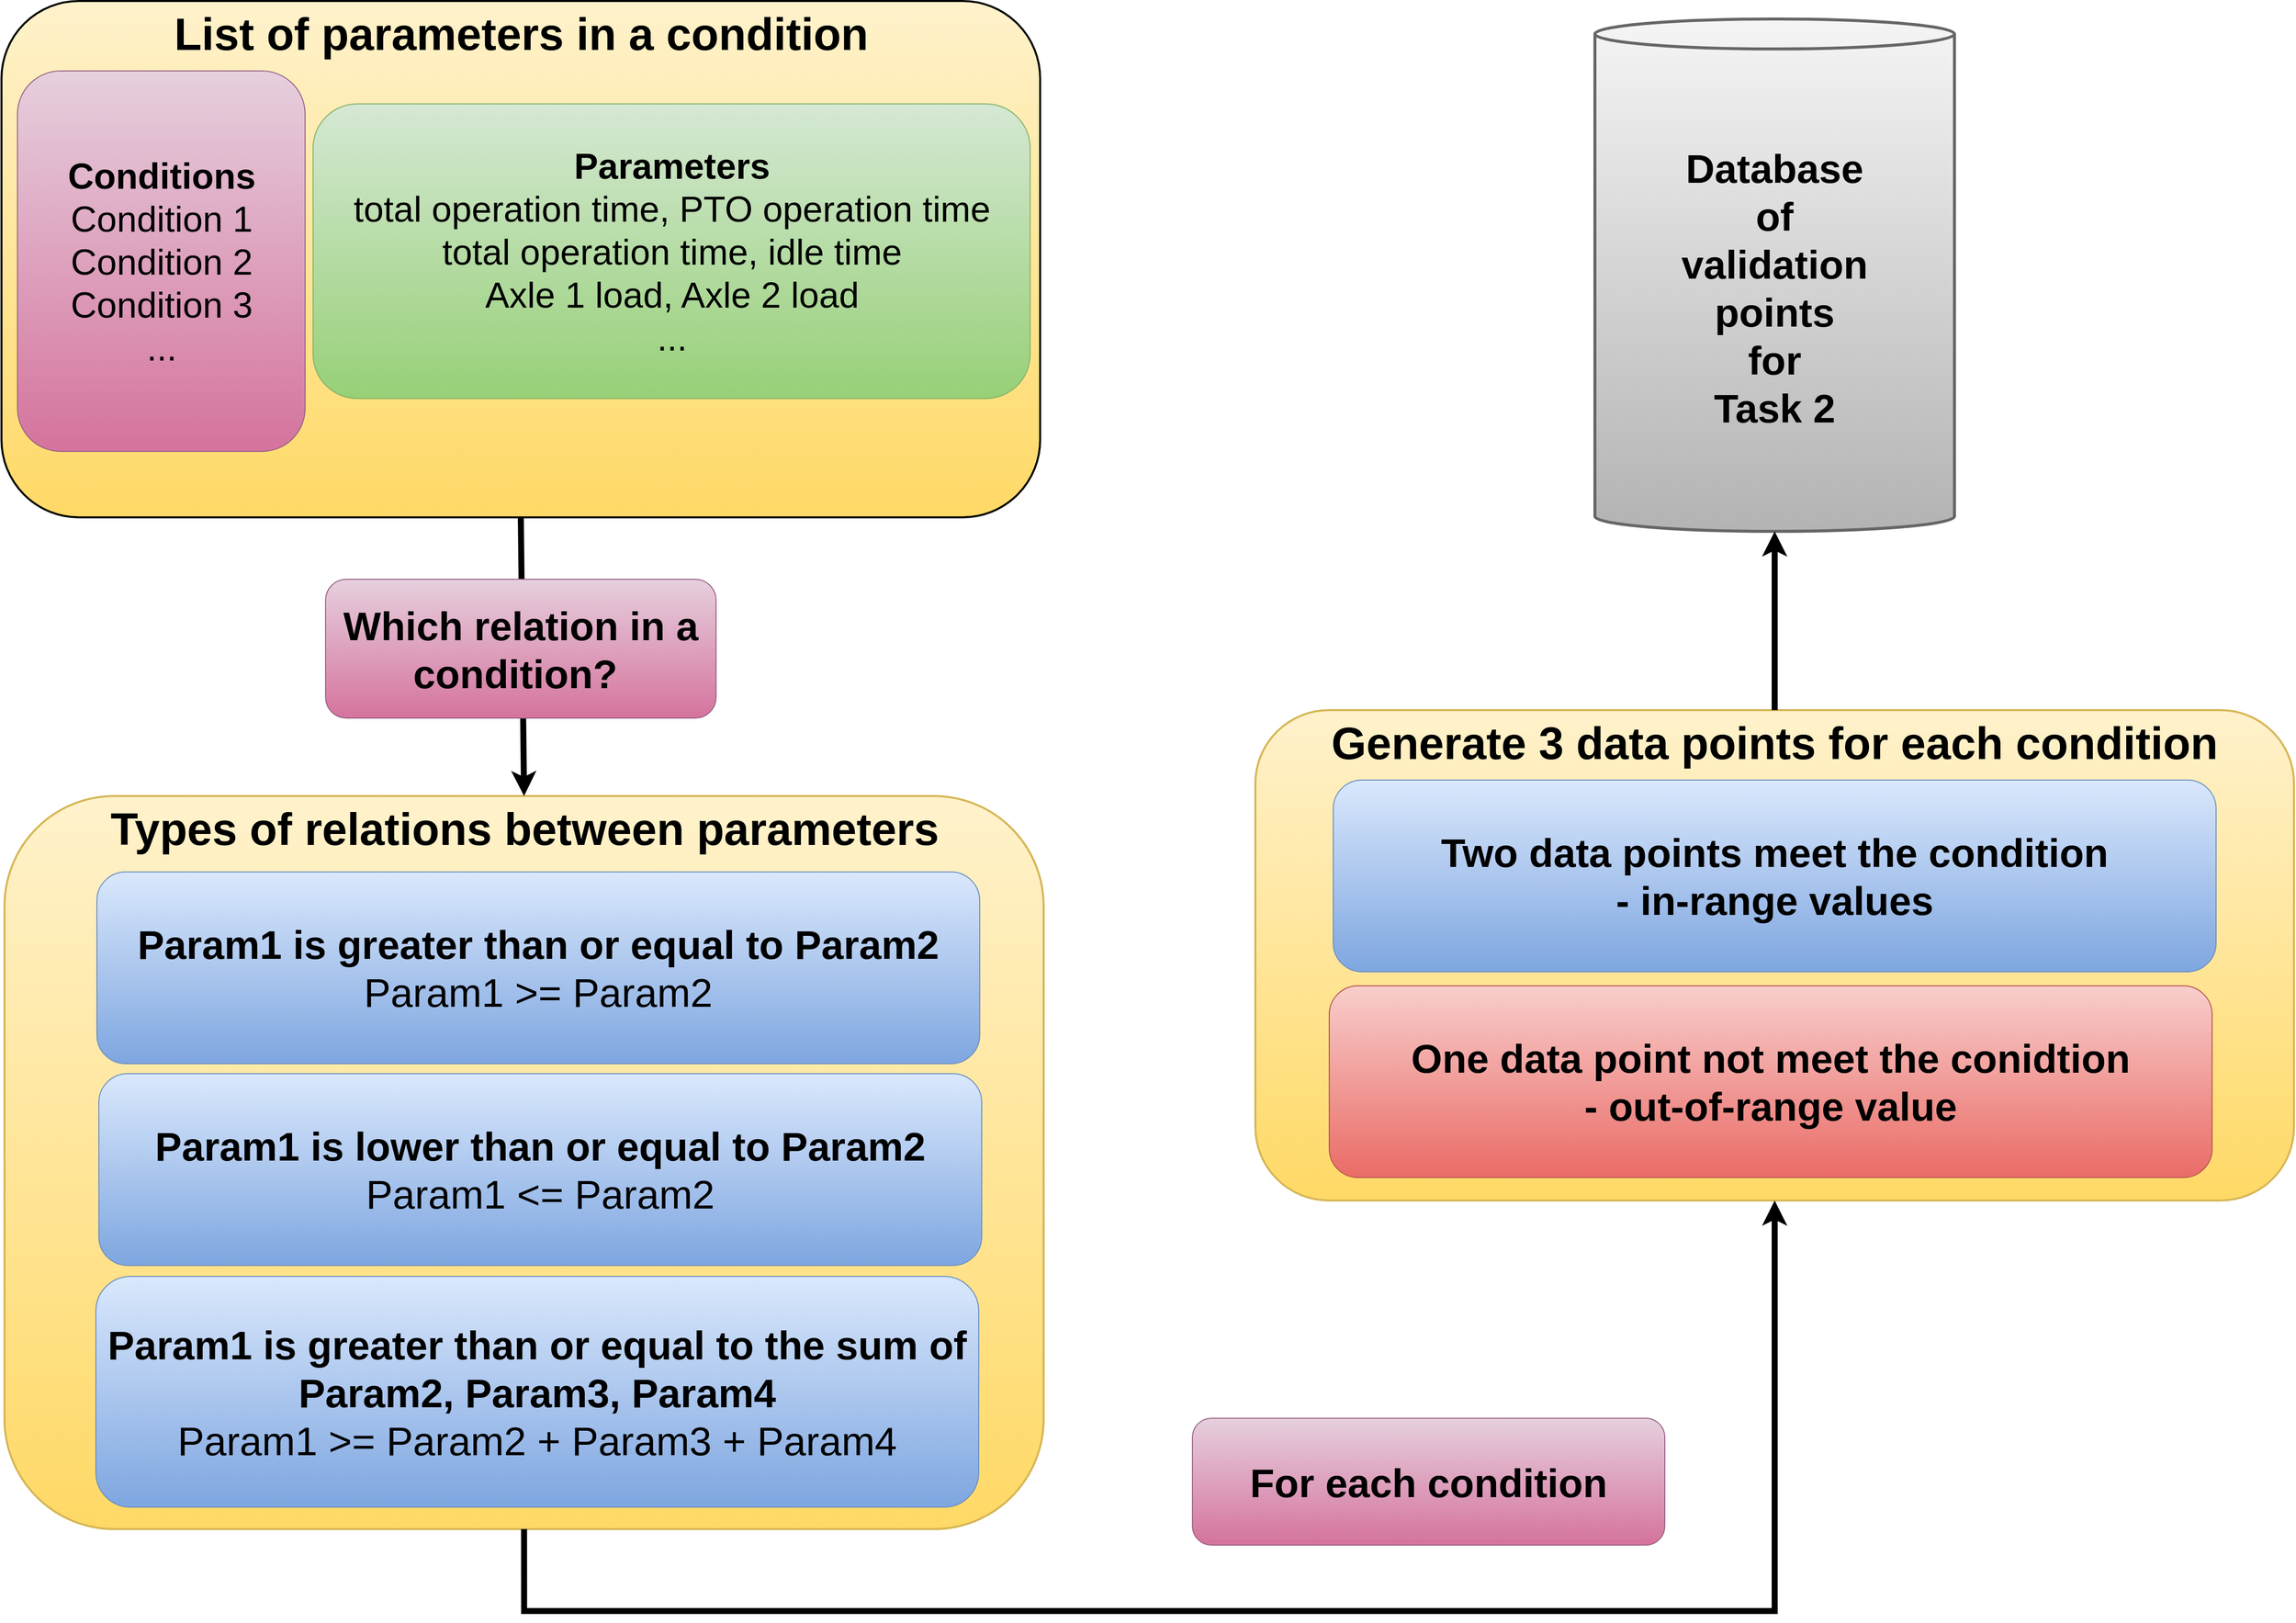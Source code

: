 <mxfile version="26.0.3">
  <diagram name="Strona-1" id="Dinn0xB3yAwZFXm59xIA">
    <mxGraphModel dx="4780" dy="2797" grid="0" gridSize="10" guides="1" tooltips="1" connect="1" arrows="1" fold="1" page="1" pageScale="1" pageWidth="2336" pageHeight="1654" math="0" shadow="0">
      <root>
        <mxCell id="0" />
        <mxCell id="1" parent="0" />
        <mxCell id="X0taYLmrAjlMNf0w0s0f-1" value="&lt;div&gt;&lt;b style=&quot;background-color: transparent; color: light-dark(rgb(0, 0, 0), rgb(255, 255, 255));&quot;&gt;&lt;font style=&quot;font-size: 45px;&quot;&gt;List of parameters in a condition&lt;/font&gt;&lt;/b&gt;&lt;/div&gt;" style="text;html=1;align=center;verticalAlign=top;whiteSpace=wrap;rounded=1;strokeColor=#000000;fillColor=#fff2cc;strokeWidth=2;gradientColor=#ffd966;" parent="1" vertex="1">
          <mxGeometry x="27.5" y="16" width="1040" height="517" as="geometry" />
        </mxCell>
        <mxCell id="X0taYLmrAjlMNf0w0s0f-2" value="&lt;div&gt;&lt;span style=&quot;font-size: 36px;&quot;&gt;&lt;b&gt;Parameters&lt;/b&gt;&lt;/span&gt;&lt;/div&gt;&lt;div&gt;&lt;span style=&quot;font-size: 36px;&quot;&gt;total operation time, PTO operation time&lt;/span&gt;&lt;/div&gt;&lt;div&gt;&lt;span style=&quot;font-size: 36px;&quot;&gt;total operation time, idle time&lt;/span&gt;&lt;/div&gt;&lt;div&gt;&lt;span style=&quot;font-size: 36px;&quot;&gt;Axle 1 load, Axle 2 load&lt;/span&gt;&lt;/div&gt;&lt;div&gt;&lt;span style=&quot;font-size: 36px;&quot;&gt;...&lt;/span&gt;&lt;/div&gt;" style="text;html=1;align=center;verticalAlign=middle;whiteSpace=wrap;rounded=1;strokeColor=#82b366;fillColor=#d5e8d4;gradientColor=#97d077;" parent="1" vertex="1">
          <mxGeometry x="339.5" y="119" width="718" height="295" as="geometry" />
        </mxCell>
        <mxCell id="X0taYLmrAjlMNf0w0s0f-6" value="&lt;span style=&quot;font-size: 45px;&quot;&gt;&lt;b&gt;Types of relations between parameters&lt;/b&gt;&lt;/span&gt;" style="text;html=1;align=center;verticalAlign=top;whiteSpace=wrap;rounded=1;strokeColor=#d6b656;fillColor=#fff2cc;strokeWidth=2;gradientColor=#ffd966;" parent="1" vertex="1">
          <mxGeometry x="30.5" y="812" width="1040.5" height="734" as="geometry" />
        </mxCell>
        <mxCell id="X0taYLmrAjlMNf0w0s0f-19" value="&lt;div&gt;&lt;span style=&quot;font-size: 36px;&quot;&gt;&lt;b&gt;Conditions&lt;/b&gt;&lt;/span&gt;&lt;/div&gt;&lt;div&gt;&lt;span style=&quot;font-size: 36px;&quot;&gt;Condition 1&lt;/span&gt;&lt;/div&gt;&lt;div&gt;&lt;span style=&quot;font-size: 36px;&quot;&gt;Condition 2&lt;/span&gt;&lt;/div&gt;&lt;div&gt;&lt;span style=&quot;font-size: 36px;&quot;&gt;Condition 3&lt;/span&gt;&lt;/div&gt;&lt;div&gt;&lt;span style=&quot;font-size: 36px;&quot;&gt;...&lt;/span&gt;&lt;/div&gt;" style="text;html=1;align=center;verticalAlign=middle;whiteSpace=wrap;rounded=1;strokeColor=#996185;fillColor=#e6d0de;gradientColor=#d5739d;" parent="1" vertex="1">
          <mxGeometry x="43.5" y="86" width="288" height="381" as="geometry" />
        </mxCell>
        <mxCell id="X0taYLmrAjlMNf0w0s0f-20" value="&lt;span style=&quot;font-size: 40px;&quot;&gt;&lt;b&gt;Param1 is greater than or equal to Param2&lt;/b&gt;&lt;/span&gt;&lt;br&gt;&lt;div&gt;&lt;span style=&quot;font-size: 40px;&quot;&gt;Param1 &amp;gt;= Param2&lt;/span&gt;&lt;/div&gt;" style="text;html=1;align=center;verticalAlign=middle;whiteSpace=wrap;rounded=1;strokeColor=#6c8ebf;fillColor=#dae8fc;gradientColor=#7ea6e0;" parent="1" vertex="1">
          <mxGeometry x="123" y="888" width="884" height="192" as="geometry" />
        </mxCell>
        <mxCell id="X0taYLmrAjlMNf0w0s0f-21" value="&lt;span style=&quot;font-size: 40px;&quot;&gt;&lt;b&gt;Param1 is lower than or equal to Param2&lt;/b&gt;&lt;/span&gt;&lt;br&gt;&lt;div&gt;&lt;span style=&quot;font-size: 40px;&quot;&gt;Param1 &amp;lt;= Param2&lt;/span&gt;&lt;/div&gt;" style="text;html=1;align=center;verticalAlign=middle;whiteSpace=wrap;rounded=1;strokeColor=#6c8ebf;fillColor=#dae8fc;gradientColor=#7ea6e0;" parent="1" vertex="1">
          <mxGeometry x="125" y="1090" width="884" height="192" as="geometry" />
        </mxCell>
        <mxCell id="X0taYLmrAjlMNf0w0s0f-24" value="" style="endArrow=classic;html=1;rounded=0;exitX=0.5;exitY=1;exitDx=0;exitDy=0;entryX=0.5;entryY=0;entryDx=0;entryDy=0;strokeWidth=6;" parent="1" source="X0taYLmrAjlMNf0w0s0f-1" target="X0taYLmrAjlMNf0w0s0f-6" edge="1">
          <mxGeometry width="50" height="50" relative="1" as="geometry">
            <mxPoint x="1113" y="1308" as="sourcePoint" />
            <mxPoint x="1163" y="1258" as="targetPoint" />
          </mxGeometry>
        </mxCell>
        <mxCell id="X0taYLmrAjlMNf0w0s0f-23" value="&lt;div&gt;&lt;b style=&quot;&quot;&gt;&lt;font style=&quot;font-size: 40px;&quot;&gt;Which relation in a condition?&amp;nbsp;&lt;/font&gt;&lt;/b&gt;&lt;/div&gt;" style="text;html=1;align=center;verticalAlign=middle;whiteSpace=wrap;rounded=1;strokeColor=#996185;fillColor=#e6d0de;gradientColor=#d5739d;" parent="1" vertex="1">
          <mxGeometry x="352" y="595" width="391" height="139" as="geometry" />
        </mxCell>
        <mxCell id="X0taYLmrAjlMNf0w0s0f-25" value="&lt;span style=&quot;font-size: 45px;&quot;&gt;&lt;b&gt;Generate 3 data points for each condition&lt;/b&gt;&lt;/span&gt;&lt;div&gt;&lt;span style=&quot;color: rgba(0, 0, 0, 0); font-family: monospace; font-size: 0px; text-align: start; text-wrap-mode: nowrap;&quot;&gt;%3CmxGraphModel%3E%3Croot%3E%3CmxCell%20id%3D%220%22%2F%3E%3CmxCell%20id%3D%221%22%20parent%3D%220%22%2F%3E%3CmxCell%20id%3D%222%22%20value%3D%22%26lt%3Bb%20style%3D%26quot%3Bforced-color-adjust%3A%20none%3B%20color%3A%20light-dark(rgb(0%2C%200%2C%200)%2C%20rgb(255%2C%20255%2C%20255))%3B%20font-family%3A%20Helvetica%3B%20font-style%3A%20normal%3B%20font-variant-ligatures%3A%20normal%3B%20font-variant-caps%3A%20normal%3B%20letter-spacing%3A%20normal%3B%20orphans%3A%202%3B%20text-align%3A%20center%3B%20text-indent%3A%200px%3B%20text-transform%3A%20none%3B%20widows%3A%202%3B%20word-spacing%3A%200px%3B%20-webkit-text-stroke-width%3A%200px%3B%20white-space%3A%20normal%3B%20background-color%3A%20transparent%3B%20text-decoration-thickness%3A%20initial%3B%20text-decoration-style%3A%20initial%3B%20text-decoration-color%3A%20initial%3B%20font-size%3A%2040px%3B%26quot%3B%26gt%3BGenerate%20two%20points%20-%20one%20lower%20than%20minimal%20value%20(out-of-range)%20and%20one%20greater%20or%20equal%20than%20minimal%20value%20(in-range)%26lt%3B%2Fb%26gt%3B%22%20style%3D%22text%3Bhtml%3D1%3Balign%3Dcenter%3BverticalAlign%3Dmiddle%3BwhiteSpace%3Dwrap%3Brounded%3D1%3BstrokeColor%3D%236c8ebf%3BfillColor%3D%23dae8fc%3BgradientColor%3D%237ea6e0%3B%22%20vertex%3D%221%22%20parent%3D%221%22%3E%3CmxGeometry%20x%3D%22815%22%20y%3D%22841%22%20width%3D%22884%22%20height%3D%22192%22%20as%3D%22geometry%22%2F%3E%3C%2FmxCell%3E%3C%2Froot%3E%3C%2FmxGraphModel%3E&lt;/span&gt;&lt;span style=&quot;font-size: 45px;&quot;&gt;&lt;b&gt;&lt;/b&gt;&lt;/span&gt;&lt;/div&gt;" style="text;html=1;align=center;verticalAlign=top;whiteSpace=wrap;rounded=1;strokeColor=#d6b656;fillColor=#fff2cc;strokeWidth=2;gradientColor=#ffd966;" parent="1" vertex="1">
          <mxGeometry x="1283" y="726" width="1040" height="491" as="geometry" />
        </mxCell>
        <mxCell id="X0taYLmrAjlMNf0w0s0f-26" value="&lt;b style=&quot;forced-color-adjust: none; color: light-dark(rgb(0, 0, 0), rgb(255, 255, 255)); font-family: Helvetica; font-style: normal; font-variant-ligatures: normal; font-variant-caps: normal; letter-spacing: normal; orphans: 2; text-align: center; text-indent: 0px; text-transform: none; widows: 2; word-spacing: 0px; -webkit-text-stroke-width: 0px; white-space: normal; background-color: transparent; text-decoration-thickness: initial; text-decoration-style: initial; text-decoration-color: initial; font-size: 40px;&quot;&gt;Two data points meet the condition&lt;/b&gt;&lt;div&gt;&lt;b style=&quot;forced-color-adjust: none; color: light-dark(rgb(0, 0, 0), rgb(255, 255, 255)); font-family: Helvetica; font-style: normal; font-variant-ligatures: normal; font-variant-caps: normal; letter-spacing: normal; orphans: 2; text-align: center; text-indent: 0px; text-transform: none; widows: 2; word-spacing: 0px; -webkit-text-stroke-width: 0px; white-space: normal; background-color: transparent; text-decoration-thickness: initial; text-decoration-style: initial; text-decoration-color: initial; font-size: 40px;&quot;&gt;- in-range values&lt;/b&gt;&lt;/div&gt;" style="text;html=1;align=center;verticalAlign=middle;whiteSpace=wrap;rounded=1;strokeColor=#6c8ebf;fillColor=#dae8fc;gradientColor=#7ea6e0;" parent="1" vertex="1">
          <mxGeometry x="1361" y="796" width="884" height="192" as="geometry" />
        </mxCell>
        <mxCell id="X0taYLmrAjlMNf0w0s0f-27" value="&lt;b style=&quot;forced-color-adjust: none; color: light-dark(rgb(0, 0, 0), rgb(255, 255, 255)); font-family: Helvetica; font-style: normal; font-variant-ligatures: normal; font-variant-caps: normal; letter-spacing: normal; orphans: 2; text-align: center; text-indent: 0px; text-transform: none; widows: 2; word-spacing: 0px; -webkit-text-stroke-width: 0px; white-space: normal; background-color: transparent; text-decoration-thickness: initial; text-decoration-style: initial; text-decoration-color: initial; font-size: 40px;&quot;&gt;One data point not meet the conidtion&lt;/b&gt;&lt;div&gt;&lt;b style=&quot;forced-color-adjust: none; color: light-dark(rgb(0, 0, 0), rgb(255, 255, 255)); font-family: Helvetica; font-style: normal; font-variant-ligatures: normal; font-variant-caps: normal; letter-spacing: normal; orphans: 2; text-align: center; text-indent: 0px; text-transform: none; widows: 2; word-spacing: 0px; -webkit-text-stroke-width: 0px; white-space: normal; background-color: transparent; text-decoration-thickness: initial; text-decoration-style: initial; text-decoration-color: initial; font-size: 40px;&quot;&gt;- out-of-range value&lt;/b&gt;&lt;/div&gt;" style="text;html=1;align=center;verticalAlign=middle;whiteSpace=wrap;rounded=1;strokeColor=#b85450;fillColor=#f8cecc;gradientColor=#ea6b66;" parent="1" vertex="1">
          <mxGeometry x="1357" y="1002" width="884" height="192" as="geometry" />
        </mxCell>
        <mxCell id="X0taYLmrAjlMNf0w0s0f-29" value="" style="endArrow=classic;html=1;rounded=0;exitX=0.5;exitY=1;exitDx=0;exitDy=0;entryX=0.5;entryY=1;entryDx=0;entryDy=0;strokeWidth=6;edgeStyle=orthogonalEdgeStyle;" parent="1" source="X0taYLmrAjlMNf0w0s0f-6" target="X0taYLmrAjlMNf0w0s0f-25" edge="1">
          <mxGeometry width="50" height="50" relative="1" as="geometry">
            <mxPoint x="1113" y="1068" as="sourcePoint" />
            <mxPoint x="1163" y="1018" as="targetPoint" />
            <Array as="points">
              <mxPoint x="551" y="1628" />
              <mxPoint x="1803" y="1628" />
            </Array>
          </mxGeometry>
        </mxCell>
        <mxCell id="X0taYLmrAjlMNf0w0s0f-30" value="&lt;font style=&quot;font-size: 40px;&quot;&gt;&lt;b&gt;Database&lt;/b&gt;&lt;/font&gt;&lt;div&gt;&lt;b style=&quot;font-size: 40px; background-color: transparent; color: light-dark(rgb(0, 0, 0), rgb(255, 255, 255));&quot;&gt;of&lt;/b&gt;&lt;/div&gt;&lt;div&gt;&lt;b style=&quot;font-size: 40px; background-color: transparent; color: light-dark(rgb(0, 0, 0), rgb(255, 255, 255));&quot;&gt;validation&lt;/b&gt;&lt;div&gt;&lt;font style=&quot;font-size: 40px;&quot;&gt;&lt;b&gt;points&lt;/b&gt;&lt;/font&gt;&lt;/div&gt;&lt;div&gt;&lt;font style=&quot;font-size: 40px;&quot;&gt;&lt;b&gt;for&lt;/b&gt;&lt;/font&gt;&lt;/div&gt;&lt;div&gt;&lt;font style=&quot;font-size: 40px;&quot;&gt;&lt;b&gt;Task 2&lt;/b&gt;&lt;/font&gt;&lt;/div&gt;&lt;/div&gt;" style="shape=cylinder3;whiteSpace=wrap;html=1;boundedLbl=1;backgroundOutline=1;size=15;fillColor=#f5f5f5;gradientColor=#b3b3b3;strokeColor=#666666;strokeWidth=3;" parent="1" vertex="1">
          <mxGeometry x="1623" y="34" width="360" height="513" as="geometry" />
        </mxCell>
        <mxCell id="X0taYLmrAjlMNf0w0s0f-31" value="&lt;div&gt;&lt;b style=&quot;&quot;&gt;&lt;font style=&quot;font-size: 40px;&quot;&gt;For each condition&lt;/font&gt;&lt;/b&gt;&lt;/div&gt;" style="text;html=1;align=center;verticalAlign=middle;whiteSpace=wrap;rounded=1;strokeColor=#996185;fillColor=#e6d0de;gradientColor=#d5739d;" parent="1" vertex="1">
          <mxGeometry x="1220" y="1435" width="473" height="127" as="geometry" />
        </mxCell>
        <mxCell id="X0taYLmrAjlMNf0w0s0f-32" value="" style="endArrow=classic;html=1;rounded=0;entryX=0.5;entryY=1;entryDx=0;entryDy=0;entryPerimeter=0;exitX=0.5;exitY=0;exitDx=0;exitDy=0;strokeWidth=6;" parent="1" source="X0taYLmrAjlMNf0w0s0f-25" target="X0taYLmrAjlMNf0w0s0f-30" edge="1">
          <mxGeometry width="50" height="50" relative="1" as="geometry">
            <mxPoint x="1113" y="692" as="sourcePoint" />
            <mxPoint x="1163" y="642" as="targetPoint" />
          </mxGeometry>
        </mxCell>
        <mxCell id="JyvX1A8eDKLmWbaKbVVy-1" value="&lt;span style=&quot;font-size: 40px;&quot;&gt;&lt;b&gt;Param1 is greater than or equal to the sum of Param2, Param3, Param4&lt;/b&gt;&lt;/span&gt;&lt;br&gt;&lt;div&gt;&lt;span style=&quot;font-size: 40px;&quot;&gt;Param1 &amp;gt;= Param2 + Param3 + Param4&lt;/span&gt;&lt;/div&gt;" style="text;html=1;align=center;verticalAlign=middle;whiteSpace=wrap;rounded=1;strokeColor=#6c8ebf;fillColor=#dae8fc;gradientColor=#7ea6e0;" vertex="1" parent="1">
          <mxGeometry x="122" y="1293" width="884" height="231" as="geometry" />
        </mxCell>
      </root>
    </mxGraphModel>
  </diagram>
</mxfile>
